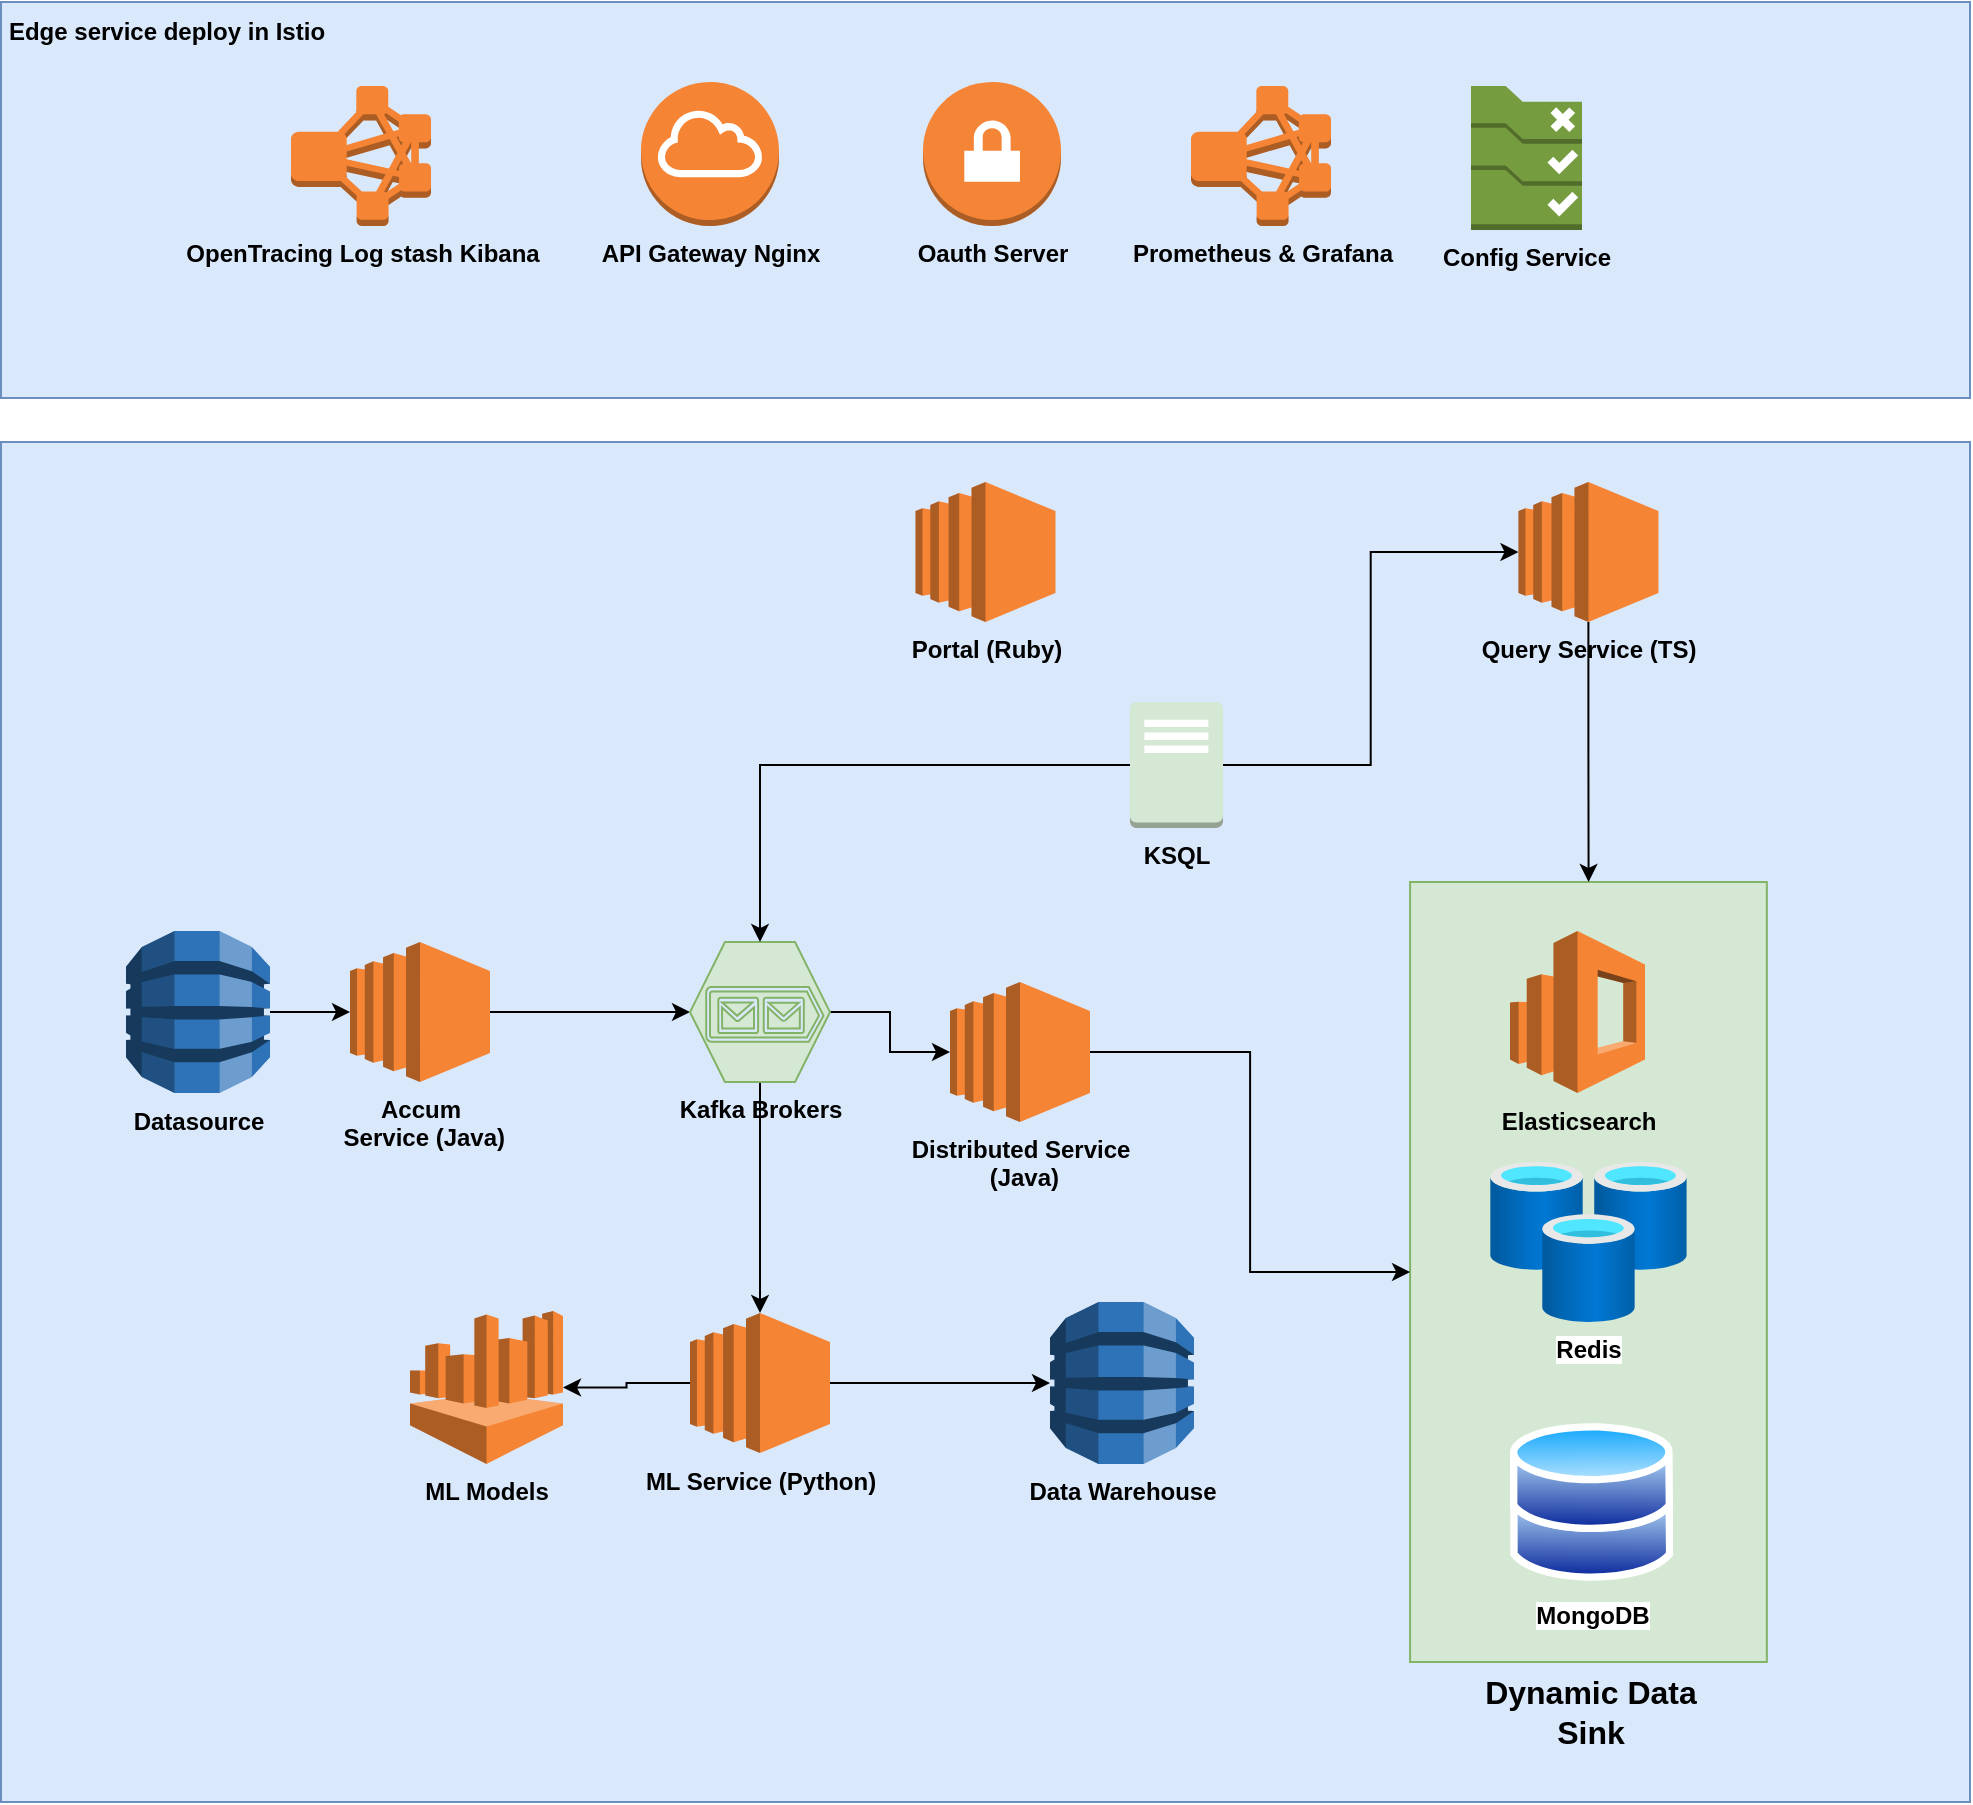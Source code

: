 <mxfile version="21.2.8" type="device">
  <diagram name="Page-1" id="BMMvD_4nBGezMXCPUB5b">
    <mxGraphModel dx="954" dy="1779" grid="1" gridSize="10" guides="1" tooltips="1" connect="1" arrows="1" fold="1" page="1" pageScale="1" pageWidth="827" pageHeight="1169" math="0" shadow="0">
      <root>
        <mxCell id="0" />
        <mxCell id="1" parent="0" />
        <mxCell id="z8GUtXKnv49w3SbfMGUX-3" value="" style="rounded=0;whiteSpace=wrap;html=1;fillColor=#dae8fc;strokeColor=#6c8ebf;" parent="1" vertex="1">
          <mxGeometry x="115.5" y="-120" width="984.5" height="680" as="geometry" />
        </mxCell>
        <mxCell id="z8GUtXKnv49w3SbfMGUX-1" value="" style="rounded=0;whiteSpace=wrap;html=1;fillColor=#dae8fc;strokeColor=#6c8ebf;" parent="1" vertex="1">
          <mxGeometry x="115.5" y="-340" width="984.5" height="198" as="geometry" />
        </mxCell>
        <mxCell id="Lv1uPBIACpJVqoIBJsrw-41" style="edgeStyle=orthogonalEdgeStyle;rounded=0;orthogonalLoop=1;jettySize=auto;html=1;entryX=0;entryY=0.5;entryDx=0;entryDy=0;entryPerimeter=0;" parent="1" source="Lv1uPBIACpJVqoIBJsrw-18" target="Lv1uPBIACpJVqoIBJsrw-25" edge="1">
          <mxGeometry relative="1" as="geometry" />
        </mxCell>
        <mxCell id="Lv1uPBIACpJVqoIBJsrw-18" value="&lt;b&gt;Accum&lt;br&gt;&amp;nbsp;Service (Java)&lt;/b&gt;" style="outlineConnect=0;dashed=0;verticalLabelPosition=bottom;verticalAlign=top;align=center;html=1;shape=mxgraph.aws3.ec2;fillColor=#F58534;gradientColor=none;" parent="1" vertex="1">
          <mxGeometry x="290" y="130" width="70" height="70" as="geometry" />
        </mxCell>
        <mxCell id="Lv1uPBIACpJVqoIBJsrw-40" style="edgeStyle=orthogonalEdgeStyle;rounded=0;orthogonalLoop=1;jettySize=auto;html=1;" parent="1" source="Lv1uPBIACpJVqoIBJsrw-21" target="Lv1uPBIACpJVqoIBJsrw-18" edge="1">
          <mxGeometry relative="1" as="geometry" />
        </mxCell>
        <mxCell id="Lv1uPBIACpJVqoIBJsrw-21" value="&lt;b&gt;Datasource&lt;/b&gt;" style="outlineConnect=0;dashed=0;verticalLabelPosition=bottom;verticalAlign=top;align=center;html=1;shape=mxgraph.aws3.dynamo_db;fillColor=#2E73B8;gradientColor=none;" parent="1" vertex="1">
          <mxGeometry x="178" y="124.5" width="72" height="81" as="geometry" />
        </mxCell>
        <mxCell id="Lv1uPBIACpJVqoIBJsrw-44" style="edgeStyle=orthogonalEdgeStyle;rounded=0;orthogonalLoop=1;jettySize=auto;html=1;entryX=0;entryY=0.5;entryDx=0;entryDy=0;entryPerimeter=0;" parent="1" source="Lv1uPBIACpJVqoIBJsrw-25" target="Lv1uPBIACpJVqoIBJsrw-28" edge="1">
          <mxGeometry relative="1" as="geometry" />
        </mxCell>
        <mxCell id="xeK42FO3yRb1QHuqwQyx-3" style="edgeStyle=orthogonalEdgeStyle;rounded=0;orthogonalLoop=1;jettySize=auto;html=1;" parent="1" source="Lv1uPBIACpJVqoIBJsrw-25" target="xeK42FO3yRb1QHuqwQyx-2" edge="1">
          <mxGeometry relative="1" as="geometry" />
        </mxCell>
        <mxCell id="Lv1uPBIACpJVqoIBJsrw-25" value="&lt;b&gt;Kafka Brokers&lt;br&gt;&lt;br&gt;&lt;/b&gt;" style="verticalLabelPosition=bottom;html=1;verticalAlign=top;align=center;strokeColor=#82b366;fillColor=#d5e8d4;shape=mxgraph.azure.storage_queue;" parent="1" vertex="1">
          <mxGeometry x="460" y="130" width="70" height="70" as="geometry" />
        </mxCell>
        <mxCell id="Lv1uPBIACpJVqoIBJsrw-26" value="&lt;b&gt;OpenTracing Log stash Kibana&lt;/b&gt;" style="outlineConnect=0;dashed=0;verticalLabelPosition=bottom;verticalAlign=top;align=center;html=1;shape=mxgraph.aws3.emr_cluster;fillColor=#F58534;gradientColor=none;" parent="1" vertex="1">
          <mxGeometry x="260.5" y="-298" width="70" height="70" as="geometry" />
        </mxCell>
        <mxCell id="Lv1uPBIACpJVqoIBJsrw-34" value="&lt;b&gt;Prometheus &amp;amp; Grafana&lt;/b&gt;" style="outlineConnect=0;dashed=0;verticalLabelPosition=bottom;verticalAlign=top;align=center;html=1;shape=mxgraph.aws3.emr_cluster;fillColor=#F58534;gradientColor=none;" parent="1" vertex="1">
          <mxGeometry x="710.5" y="-298" width="70" height="70" as="geometry" />
        </mxCell>
        <mxCell id="Lv1uPBIACpJVqoIBJsrw-37" value="&lt;b&gt;API Gateway Nginx&lt;br&gt;&lt;/b&gt;" style="outlineConnect=0;dashed=0;verticalLabelPosition=bottom;verticalAlign=top;align=center;html=1;shape=mxgraph.aws3.internet_gateway;fillColor=#F58534;gradientColor=none;" parent="1" vertex="1">
          <mxGeometry x="435.5" y="-300" width="69" height="72" as="geometry" />
        </mxCell>
        <mxCell id="Lv1uPBIACpJVqoIBJsrw-38" value="&lt;b&gt;Oauth Server&lt;/b&gt;" style="outlineConnect=0;dashed=0;verticalLabelPosition=bottom;verticalAlign=top;align=center;html=1;shape=mxgraph.aws3.vpn_gateway;fillColor=#F58536;gradientColor=none;" parent="1" vertex="1">
          <mxGeometry x="576.5" y="-300" width="69" height="72" as="geometry" />
        </mxCell>
        <mxCell id="Lv1uPBIACpJVqoIBJsrw-39" value="&lt;b&gt;Config Service&lt;/b&gt;" style="outlineConnect=0;dashed=0;verticalLabelPosition=bottom;verticalAlign=top;align=center;html=1;shape=mxgraph.aws3.config_rule;fillColor=#759C3E;gradientColor=none;" parent="1" vertex="1">
          <mxGeometry x="850.5" y="-298" width="55.5" height="72" as="geometry" />
        </mxCell>
        <mxCell id="z8GUtXKnv49w3SbfMGUX-6" style="edgeStyle=orthogonalEdgeStyle;rounded=0;orthogonalLoop=1;jettySize=auto;html=1;entryX=0.5;entryY=0;entryDx=0;entryDy=0;entryPerimeter=0;" parent="1" source="z8GUtXKnv49w3SbfMGUX-5" target="Lv1uPBIACpJVqoIBJsrw-25" edge="1">
          <mxGeometry relative="1" as="geometry">
            <mxPoint x="606.5" y="91.5" as="targetPoint" />
          </mxGeometry>
        </mxCell>
        <mxCell id="xeK42FO3yRb1QHuqwQyx-8" style="edgeStyle=orthogonalEdgeStyle;rounded=0;orthogonalLoop=1;jettySize=auto;html=1;entryX=0;entryY=0.5;entryDx=0;entryDy=0;entryPerimeter=0;" parent="1" source="z8GUtXKnv49w3SbfMGUX-5" target="Lv1uPBIACpJVqoIBJsrw-30" edge="1">
          <mxGeometry relative="1" as="geometry" />
        </mxCell>
        <mxCell id="z8GUtXKnv49w3SbfMGUX-5" value="&lt;b&gt;KSQL&lt;/b&gt;" style="outlineConnect=0;dashed=0;verticalLabelPosition=bottom;verticalAlign=top;align=center;html=1;shape=mxgraph.aws3.traditional_server;fillColor=#d5e8d4;strokeColor=#82b366;" parent="1" vertex="1">
          <mxGeometry x="680" y="10" width="46.5" height="63" as="geometry" />
        </mxCell>
        <mxCell id="TpHmFEYe1J1zQ5DGU_Ff-1" value="&lt;b&gt;Edge service deploy in Istio&lt;/b&gt;" style="text;html=1;strokeColor=none;fillColor=none;align=center;verticalAlign=middle;whiteSpace=wrap;rounded=0;" parent="1" vertex="1">
          <mxGeometry x="115.5" y="-340" width="164.5" height="30" as="geometry" />
        </mxCell>
        <mxCell id="TpHmFEYe1J1zQ5DGU_Ff-2" value="&lt;b&gt;Portal (Ruby)&lt;/b&gt;" style="outlineConnect=0;dashed=0;verticalLabelPosition=bottom;verticalAlign=top;align=center;html=1;shape=mxgraph.aws3.ec2;fillColor=#F58534;gradientColor=none;" parent="1" vertex="1">
          <mxGeometry x="572.75" y="-100" width="70" height="70" as="geometry" />
        </mxCell>
        <mxCell id="xeK42FO3yRb1QHuqwQyx-1" value="&lt;b&gt;Data Warehouse&lt;/b&gt;" style="outlineConnect=0;dashed=0;verticalLabelPosition=bottom;verticalAlign=top;align=center;html=1;shape=mxgraph.aws3.dynamo_db;fillColor=#2E73B8;gradientColor=none;" parent="1" vertex="1">
          <mxGeometry x="640" y="310" width="72" height="81" as="geometry" />
        </mxCell>
        <mxCell id="xeK42FO3yRb1QHuqwQyx-4" style="edgeStyle=orthogonalEdgeStyle;rounded=0;orthogonalLoop=1;jettySize=auto;html=1;entryX=0;entryY=0.5;entryDx=0;entryDy=0;entryPerimeter=0;" parent="1" source="xeK42FO3yRb1QHuqwQyx-2" target="xeK42FO3yRb1QHuqwQyx-1" edge="1">
          <mxGeometry relative="1" as="geometry" />
        </mxCell>
        <mxCell id="xeK42FO3yRb1QHuqwQyx-6" style="edgeStyle=orthogonalEdgeStyle;rounded=0;orthogonalLoop=1;jettySize=auto;html=1;" parent="1" source="xeK42FO3yRb1QHuqwQyx-2" target="xeK42FO3yRb1QHuqwQyx-5" edge="1">
          <mxGeometry relative="1" as="geometry" />
        </mxCell>
        <mxCell id="xeK42FO3yRb1QHuqwQyx-2" value="&lt;b&gt;ML Service (Python)&lt;/b&gt;" style="outlineConnect=0;dashed=0;verticalLabelPosition=bottom;verticalAlign=top;align=center;html=1;shape=mxgraph.aws3.ec2;fillColor=#F58534;gradientColor=none;" parent="1" vertex="1">
          <mxGeometry x="460" y="315.5" width="70" height="70" as="geometry" />
        </mxCell>
        <mxCell id="xeK42FO3yRb1QHuqwQyx-5" value="&lt;b&gt;ML Models&lt;br&gt;&lt;/b&gt;" style="outlineConnect=0;dashed=0;verticalLabelPosition=bottom;verticalAlign=top;align=center;html=1;shape=mxgraph.aws3.athena;fillColor=#F58534;gradientColor=none;" parent="1" vertex="1">
          <mxGeometry x="320" y="314.5" width="76.5" height="76.5" as="geometry" />
        </mxCell>
        <mxCell id="3hkW-E2J2-0KI4yOq9RH-6" value="" style="rounded=0;whiteSpace=wrap;html=1;fillColor=#d5e8d4;strokeColor=#82b366;" parent="1" vertex="1">
          <mxGeometry x="820.05" y="100" width="178.37" height="390" as="geometry" />
        </mxCell>
        <mxCell id="Lv1uPBIACpJVqoIBJsrw-29" value="&lt;b&gt;Elasticsearch&lt;/b&gt;" style="outlineConnect=0;dashed=0;verticalLabelPosition=bottom;verticalAlign=top;align=center;html=1;shape=mxgraph.aws3.elasticsearch_service;fillColor=#F58534;gradientColor=none;" parent="1" vertex="1">
          <mxGeometry x="870" y="124.5" width="67.5" height="81" as="geometry" />
        </mxCell>
        <mxCell id="3hkW-E2J2-0KI4yOq9RH-3" value="&lt;b&gt;Redis&lt;/b&gt;" style="image;aspect=fixed;html=1;points=[];align=center;fontSize=12;image=img/lib/azure2/databases/Cache_Redis.svg;" parent="1" vertex="1">
          <mxGeometry x="860" y="240" width="98.46" height="80" as="geometry" />
        </mxCell>
        <mxCell id="3hkW-E2J2-0KI4yOq9RH-4" value="&lt;b&gt;MongoDB&lt;/b&gt;" style="image;aspect=fixed;perimeter=ellipsePerimeter;html=1;align=center;shadow=0;dashed=0;spacingTop=3;image=img/lib/active_directory/databases.svg;" parent="1" vertex="1">
          <mxGeometry x="870" y="370" width="81.63" height="80" as="geometry" />
        </mxCell>
        <mxCell id="3hkW-E2J2-0KI4yOq9RH-7" value="&lt;b&gt;&lt;font style=&quot;font-size: 16px;&quot;&gt;Dynamic Data Sink&lt;br&gt;&lt;/font&gt;&lt;/b&gt;" style="text;html=1;strokeColor=none;fillColor=none;align=center;verticalAlign=middle;whiteSpace=wrap;rounded=0;" parent="1" vertex="1">
          <mxGeometry x="840.4" y="500" width="140.82" height="30" as="geometry" />
        </mxCell>
        <mxCell id="3hkW-E2J2-0KI4yOq9RH-12" style="edgeStyle=orthogonalEdgeStyle;rounded=0;orthogonalLoop=1;jettySize=auto;html=1;" parent="1" source="Lv1uPBIACpJVqoIBJsrw-28" target="3hkW-E2J2-0KI4yOq9RH-6" edge="1">
          <mxGeometry relative="1" as="geometry" />
        </mxCell>
        <mxCell id="Lv1uPBIACpJVqoIBJsrw-28" value="&lt;b&gt;Distributed Service&lt;br&gt;&amp;nbsp;(Java)&lt;br&gt;&lt;/b&gt;" style="outlineConnect=0;dashed=0;verticalLabelPosition=bottom;verticalAlign=top;align=center;html=1;shape=mxgraph.aws3.ec2;fillColor=#F58534;gradientColor=none;" parent="1" vertex="1">
          <mxGeometry x="590" y="150" width="70" height="70" as="geometry" />
        </mxCell>
        <mxCell id="3hkW-E2J2-0KI4yOq9RH-13" style="edgeStyle=orthogonalEdgeStyle;rounded=0;orthogonalLoop=1;jettySize=auto;html=1;" parent="1" source="Lv1uPBIACpJVqoIBJsrw-30" target="3hkW-E2J2-0KI4yOq9RH-6" edge="1">
          <mxGeometry relative="1" as="geometry" />
        </mxCell>
        <mxCell id="Lv1uPBIACpJVqoIBJsrw-30" value="&lt;b&gt;Query Service (TS)&lt;br&gt;&lt;/b&gt;" style="outlineConnect=0;dashed=0;verticalLabelPosition=bottom;verticalAlign=top;align=center;html=1;shape=mxgraph.aws3.ec2;fillColor=#F58534;gradientColor=none;" parent="1" vertex="1">
          <mxGeometry x="874.23" y="-100" width="70" height="70" as="geometry" />
        </mxCell>
      </root>
    </mxGraphModel>
  </diagram>
</mxfile>
